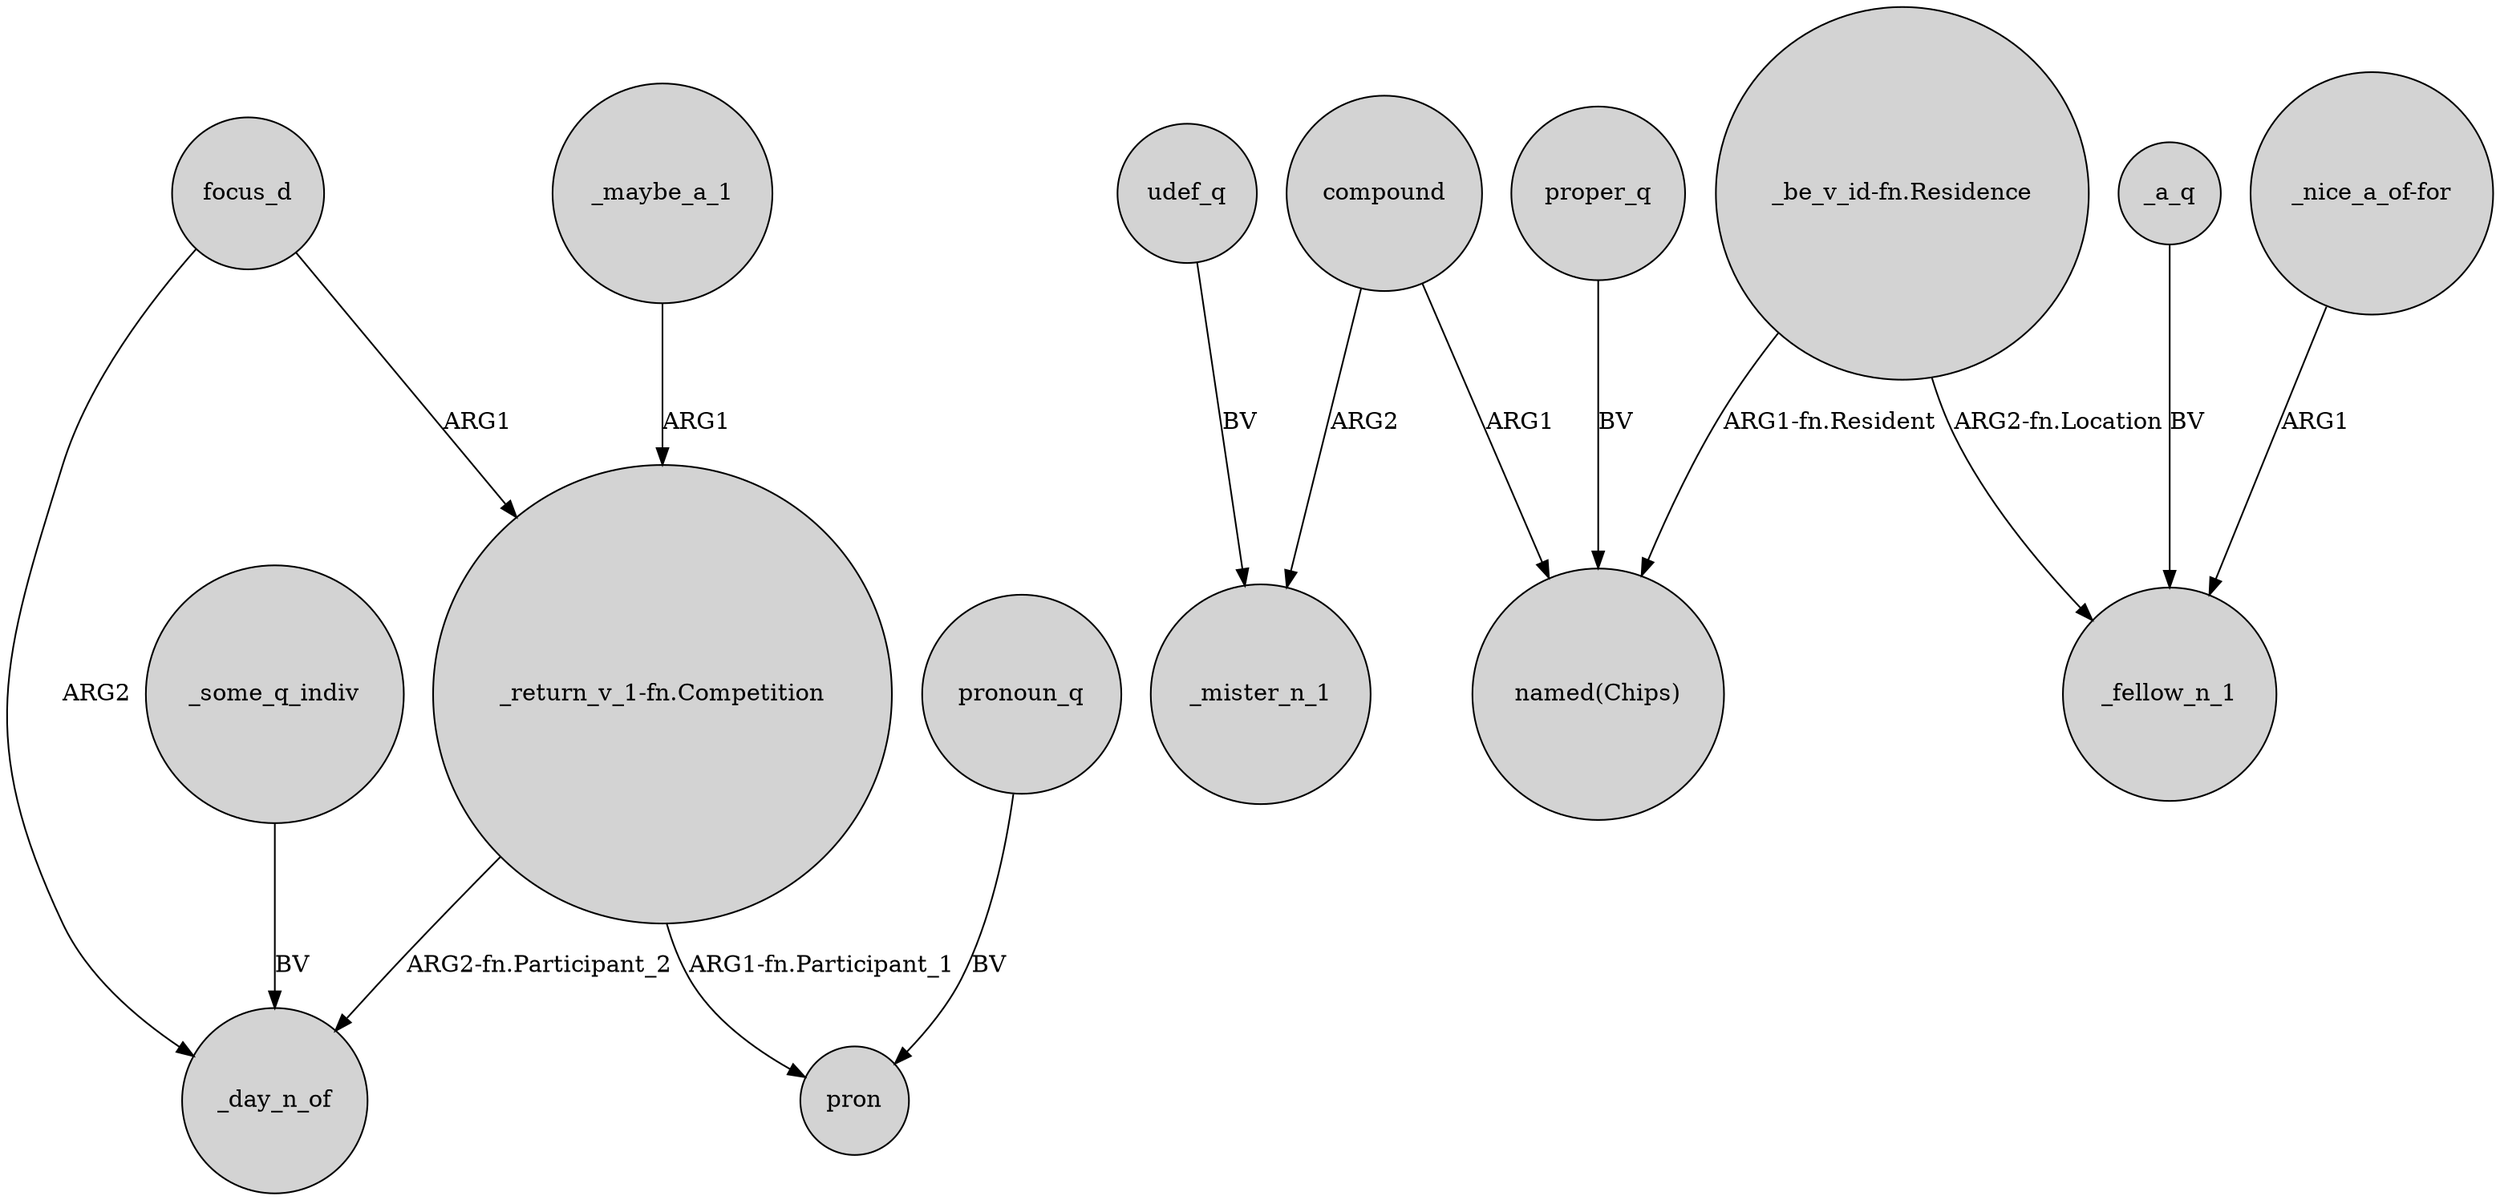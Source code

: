 digraph {
	node [shape=circle style=filled]
	focus_d -> _day_n_of [label=ARG2]
	_maybe_a_1 -> "_return_v_1-fn.Competition" [label=ARG1]
	compound -> _mister_n_1 [label=ARG2]
	"_be_v_id-fn.Residence" -> _fellow_n_1 [label="ARG2-fn.Location"]
	udef_q -> _mister_n_1 [label=BV]
	"_return_v_1-fn.Competition" -> pron [label="ARG1-fn.Participant_1"]
	proper_q -> "named(Chips)" [label=BV]
	_some_q_indiv -> _day_n_of [label=BV]
	compound -> "named(Chips)" [label=ARG1]
	"_nice_a_of-for" -> _fellow_n_1 [label=ARG1]
	pronoun_q -> pron [label=BV]
	focus_d -> "_return_v_1-fn.Competition" [label=ARG1]
	_a_q -> _fellow_n_1 [label=BV]
	"_return_v_1-fn.Competition" -> _day_n_of [label="ARG2-fn.Participant_2"]
	"_be_v_id-fn.Residence" -> "named(Chips)" [label="ARG1-fn.Resident"]
}
